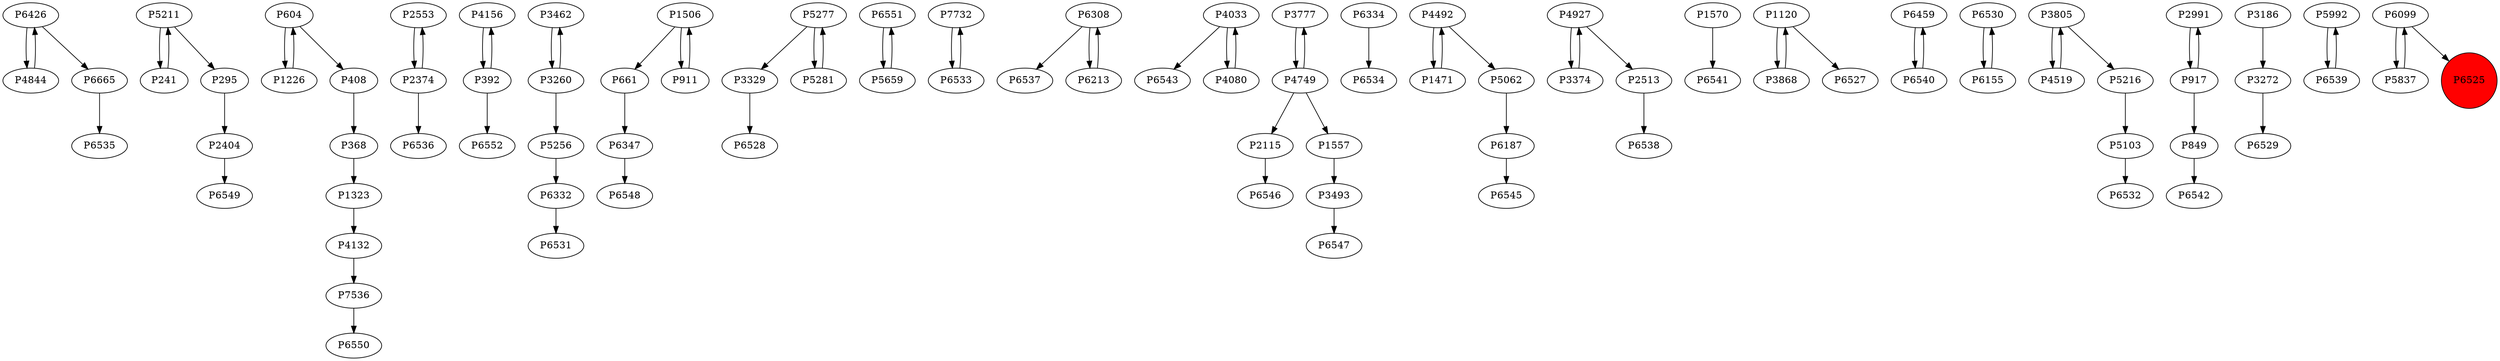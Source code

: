 digraph {
	P6426 -> P4844
	P2404 -> P6549
	P1323 -> P4132
	P2553 -> P2374
	P4156 -> P392
	P368 -> P1323
	P6665 -> P6535
	P3462 -> P3260
	P1506 -> P661
	P3329 -> P6528
	P6551 -> P5659
	P7732 -> P6533
	P6308 -> P6537
	P4033 -> P6543
	P4132 -> P7536
	P392 -> P6552
	P5277 -> P3329
	P3777 -> P4749
	P6347 -> P6548
	P6334 -> P6534
	P604 -> P1226
	P5211 -> P241
	P6213 -> P6308
	P1506 -> P911
	P4492 -> P1471
	P2513 -> P6538
	P2115 -> P6546
	P1570 -> P6541
	P5211 -> P295
	P661 -> P6347
	P6187 -> P6545
	P3374 -> P4927
	P1120 -> P3868
	P6459 -> P6540
	P6533 -> P7732
	P1120 -> P6527
	P6530 -> P6155
	P5659 -> P6551
	P5216 -> P5103
	P2991 -> P917
	P2374 -> P2553
	P3272 -> P6529
	P4519 -> P3805
	P6155 -> P6530
	P4492 -> P5062
	P4927 -> P3374
	P4844 -> P6426
	P5992 -> P6539
	P3260 -> P5256
	P2374 -> P6536
	P917 -> P2991
	P3805 -> P4519
	P4080 -> P4033
	P1471 -> P4492
	P295 -> P2404
	P408 -> P368
	P6540 -> P6459
	P5103 -> P6532
	P4749 -> P3777
	P3868 -> P1120
	P911 -> P1506
	P5281 -> P5277
	P6099 -> P5837
	P1226 -> P604
	P5062 -> P6187
	P4033 -> P4080
	P3493 -> P6547
	P6308 -> P6213
	P6332 -> P6531
	P5256 -> P6332
	P4927 -> P2513
	P6099 -> P6525
	P5837 -> P6099
	P604 -> P408
	P4749 -> P1557
	P6426 -> P6665
	P849 -> P6542
	P5277 -> P5281
	P3260 -> P3462
	P1557 -> P3493
	P917 -> P849
	P392 -> P4156
	P4749 -> P2115
	P6539 -> P5992
	P7536 -> P6550
	P3805 -> P5216
	P241 -> P5211
	P3186 -> P3272
	P6525 [shape=circle]
	P6525 [style=filled]
	P6525 [fillcolor=red]
}